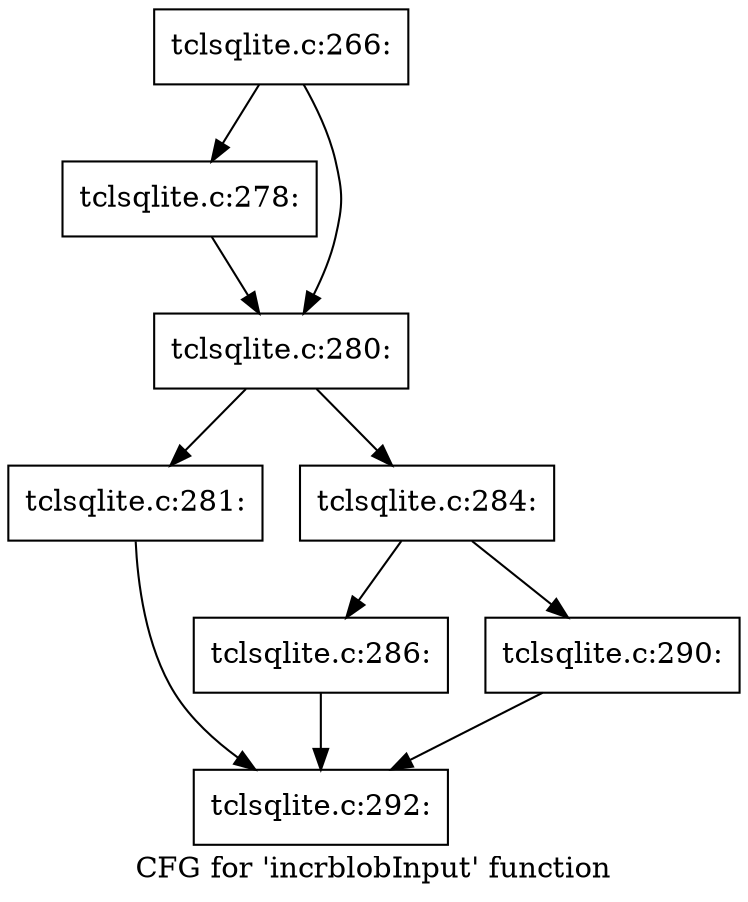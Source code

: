 digraph "CFG for 'incrblobInput' function" {
	label="CFG for 'incrblobInput' function";

	Node0x55a735af1a10 [shape=record,label="{tclsqlite.c:266:}"];
	Node0x55a735af1a10 -> Node0x55a735a28160;
	Node0x55a735af1a10 -> Node0x55a735a28480;
	Node0x55a735a28160 [shape=record,label="{tclsqlite.c:278:}"];
	Node0x55a735a28160 -> Node0x55a735a28480;
	Node0x55a735a28480 [shape=record,label="{tclsqlite.c:280:}"];
	Node0x55a735a28480 -> Node0x55a735a28d50;
	Node0x55a735a28480 -> Node0x55a735a28da0;
	Node0x55a735a28d50 [shape=record,label="{tclsqlite.c:281:}"];
	Node0x55a735a28d50 -> Node0x55a735af1b90;
	Node0x55a735a28da0 [shape=record,label="{tclsqlite.c:284:}"];
	Node0x55a735a28da0 -> Node0x55a735a299a0;
	Node0x55a735a28da0 -> Node0x55a735b00fe0;
	Node0x55a735a299a0 [shape=record,label="{tclsqlite.c:286:}"];
	Node0x55a735a299a0 -> Node0x55a735af1b90;
	Node0x55a735b00fe0 [shape=record,label="{tclsqlite.c:290:}"];
	Node0x55a735b00fe0 -> Node0x55a735af1b90;
	Node0x55a735af1b90 [shape=record,label="{tclsqlite.c:292:}"];
}

